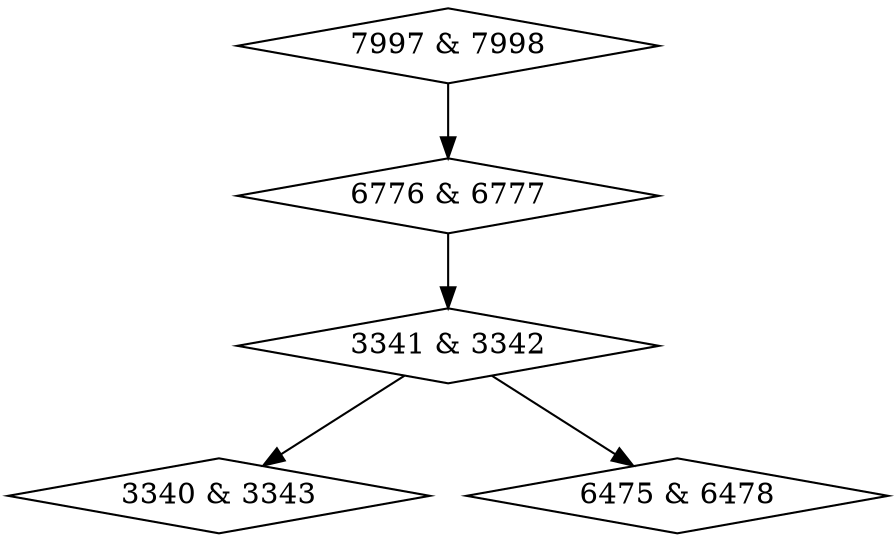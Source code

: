 digraph {
0 [label = "3340 & 3343", shape = diamond];
1 [label = "3341 & 3342", shape = diamond];
2 [label = "6475 & 6478", shape = diamond];
3 [label = "6776 & 6777", shape = diamond];
4 [label = "7997 & 7998", shape = diamond];
1->0;
1->2;
3->1;
4->3;
}
